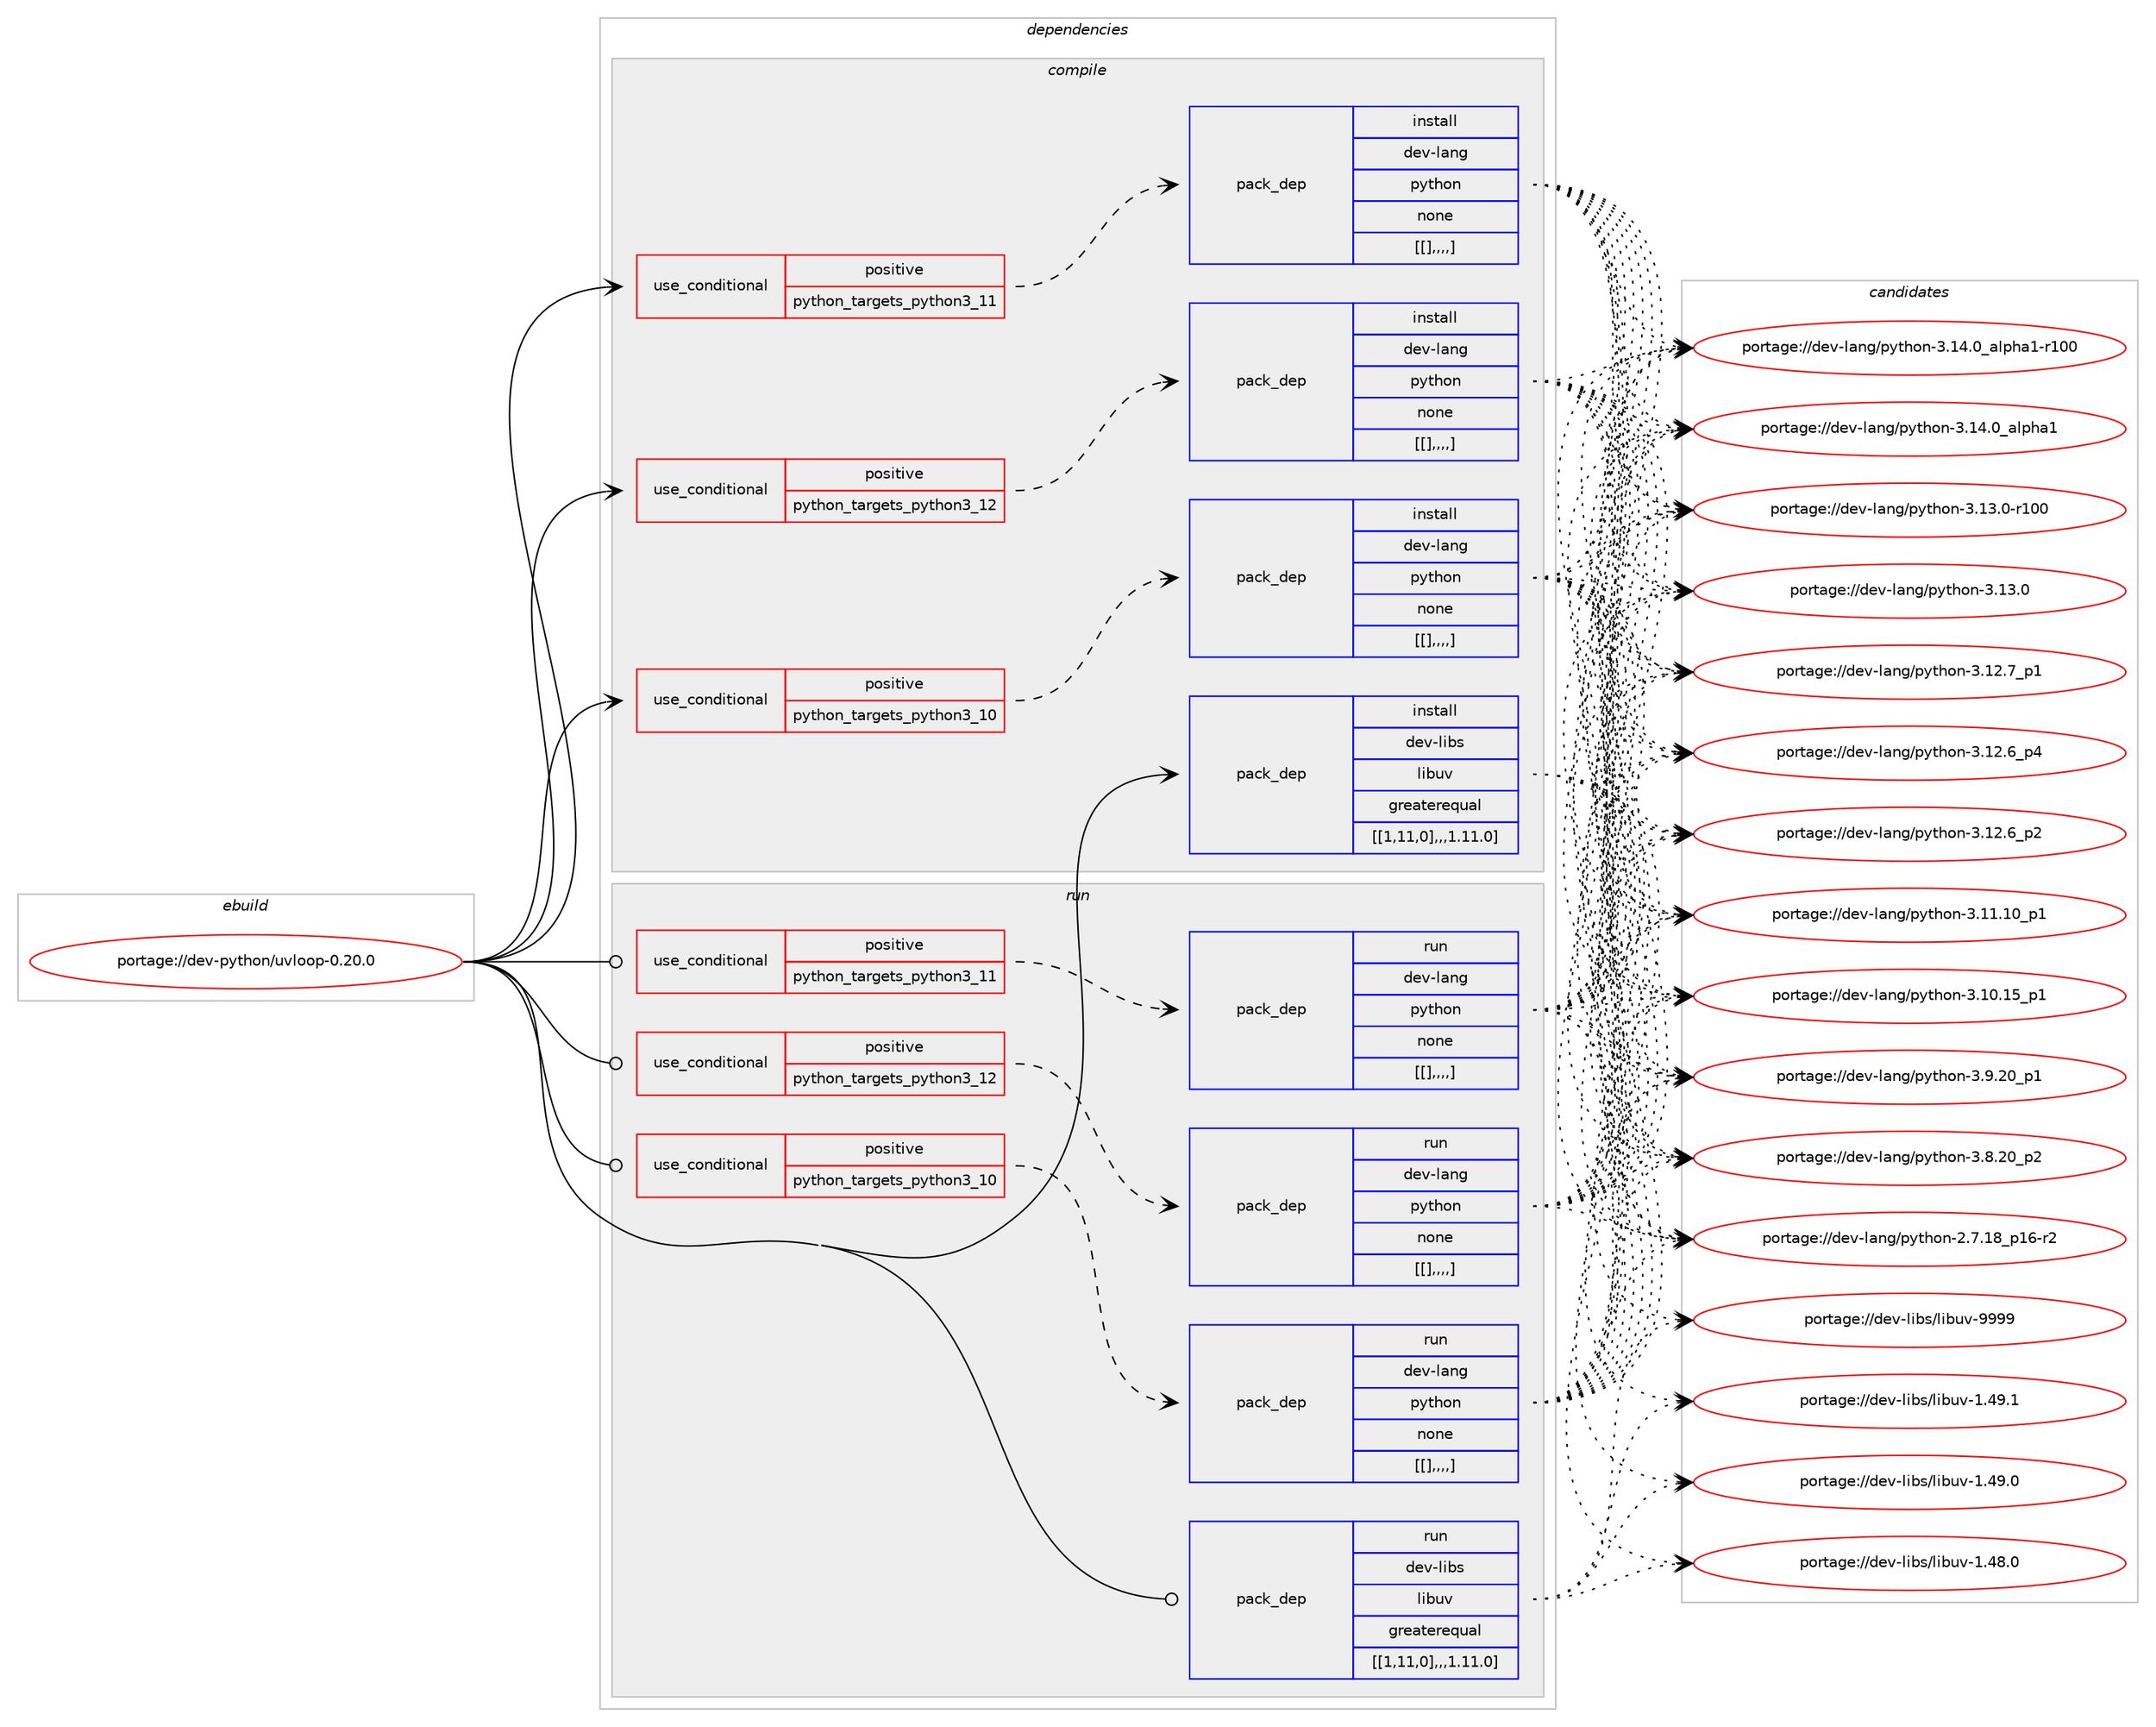 digraph prolog {

# *************
# Graph options
# *************

newrank=true;
concentrate=true;
compound=true;
graph [rankdir=LR,fontname=Helvetica,fontsize=10,ranksep=1.5];#, ranksep=2.5, nodesep=0.2];
edge  [arrowhead=vee];
node  [fontname=Helvetica,fontsize=10];

# **********
# The ebuild
# **********

subgraph cluster_leftcol {
color=gray;
label=<<i>ebuild</i>>;
id [label="portage://dev-python/uvloop-0.20.0", color=red, width=4, href="../dev-python/uvloop-0.20.0.svg"];
}

# ****************
# The dependencies
# ****************

subgraph cluster_midcol {
color=gray;
label=<<i>dependencies</i>>;
subgraph cluster_compile {
fillcolor="#eeeeee";
style=filled;
label=<<i>compile</i>>;
subgraph cond43955 {
dependency174348 [label=<<TABLE BORDER="0" CELLBORDER="1" CELLSPACING="0" CELLPADDING="4"><TR><TD ROWSPAN="3" CELLPADDING="10">use_conditional</TD></TR><TR><TD>positive</TD></TR><TR><TD>python_targets_python3_10</TD></TR></TABLE>>, shape=none, color=red];
subgraph pack129046 {
dependency174351 [label=<<TABLE BORDER="0" CELLBORDER="1" CELLSPACING="0" CELLPADDING="4" WIDTH="220"><TR><TD ROWSPAN="6" CELLPADDING="30">pack_dep</TD></TR><TR><TD WIDTH="110">install</TD></TR><TR><TD>dev-lang</TD></TR><TR><TD>python</TD></TR><TR><TD>none</TD></TR><TR><TD>[[],,,,]</TD></TR></TABLE>>, shape=none, color=blue];
}
dependency174348:e -> dependency174351:w [weight=20,style="dashed",arrowhead="vee"];
}
id:e -> dependency174348:w [weight=20,style="solid",arrowhead="vee"];
subgraph cond43974 {
dependency174390 [label=<<TABLE BORDER="0" CELLBORDER="1" CELLSPACING="0" CELLPADDING="4"><TR><TD ROWSPAN="3" CELLPADDING="10">use_conditional</TD></TR><TR><TD>positive</TD></TR><TR><TD>python_targets_python3_11</TD></TR></TABLE>>, shape=none, color=red];
subgraph pack129069 {
dependency174454 [label=<<TABLE BORDER="0" CELLBORDER="1" CELLSPACING="0" CELLPADDING="4" WIDTH="220"><TR><TD ROWSPAN="6" CELLPADDING="30">pack_dep</TD></TR><TR><TD WIDTH="110">install</TD></TR><TR><TD>dev-lang</TD></TR><TR><TD>python</TD></TR><TR><TD>none</TD></TR><TR><TD>[[],,,,]</TD></TR></TABLE>>, shape=none, color=blue];
}
dependency174390:e -> dependency174454:w [weight=20,style="dashed",arrowhead="vee"];
}
id:e -> dependency174390:w [weight=20,style="solid",arrowhead="vee"];
subgraph cond44011 {
dependency174524 [label=<<TABLE BORDER="0" CELLBORDER="1" CELLSPACING="0" CELLPADDING="4"><TR><TD ROWSPAN="3" CELLPADDING="10">use_conditional</TD></TR><TR><TD>positive</TD></TR><TR><TD>python_targets_python3_12</TD></TR></TABLE>>, shape=none, color=red];
subgraph pack129150 {
dependency174531 [label=<<TABLE BORDER="0" CELLBORDER="1" CELLSPACING="0" CELLPADDING="4" WIDTH="220"><TR><TD ROWSPAN="6" CELLPADDING="30">pack_dep</TD></TR><TR><TD WIDTH="110">install</TD></TR><TR><TD>dev-lang</TD></TR><TR><TD>python</TD></TR><TR><TD>none</TD></TR><TR><TD>[[],,,,]</TD></TR></TABLE>>, shape=none, color=blue];
}
dependency174524:e -> dependency174531:w [weight=20,style="dashed",arrowhead="vee"];
}
id:e -> dependency174524:w [weight=20,style="solid",arrowhead="vee"];
subgraph pack129174 {
dependency174573 [label=<<TABLE BORDER="0" CELLBORDER="1" CELLSPACING="0" CELLPADDING="4" WIDTH="220"><TR><TD ROWSPAN="6" CELLPADDING="30">pack_dep</TD></TR><TR><TD WIDTH="110">install</TD></TR><TR><TD>dev-libs</TD></TR><TR><TD>libuv</TD></TR><TR><TD>greaterequal</TD></TR><TR><TD>[[1,11,0],,,1.11.0]</TD></TR></TABLE>>, shape=none, color=blue];
}
id:e -> dependency174573:w [weight=20,style="solid",arrowhead="vee"];
}
subgraph cluster_compileandrun {
fillcolor="#eeeeee";
style=filled;
label=<<i>compile and run</i>>;
}
subgraph cluster_run {
fillcolor="#eeeeee";
style=filled;
label=<<i>run</i>>;
subgraph cond44050 {
dependency174611 [label=<<TABLE BORDER="0" CELLBORDER="1" CELLSPACING="0" CELLPADDING="4"><TR><TD ROWSPAN="3" CELLPADDING="10">use_conditional</TD></TR><TR><TD>positive</TD></TR><TR><TD>python_targets_python3_10</TD></TR></TABLE>>, shape=none, color=red];
subgraph pack129199 {
dependency174623 [label=<<TABLE BORDER="0" CELLBORDER="1" CELLSPACING="0" CELLPADDING="4" WIDTH="220"><TR><TD ROWSPAN="6" CELLPADDING="30">pack_dep</TD></TR><TR><TD WIDTH="110">run</TD></TR><TR><TD>dev-lang</TD></TR><TR><TD>python</TD></TR><TR><TD>none</TD></TR><TR><TD>[[],,,,]</TD></TR></TABLE>>, shape=none, color=blue];
}
dependency174611:e -> dependency174623:w [weight=20,style="dashed",arrowhead="vee"];
}
id:e -> dependency174611:w [weight=20,style="solid",arrowhead="odot"];
subgraph cond44078 {
dependency174651 [label=<<TABLE BORDER="0" CELLBORDER="1" CELLSPACING="0" CELLPADDING="4"><TR><TD ROWSPAN="3" CELLPADDING="10">use_conditional</TD></TR><TR><TD>positive</TD></TR><TR><TD>python_targets_python3_11</TD></TR></TABLE>>, shape=none, color=red];
subgraph pack129248 {
dependency174701 [label=<<TABLE BORDER="0" CELLBORDER="1" CELLSPACING="0" CELLPADDING="4" WIDTH="220"><TR><TD ROWSPAN="6" CELLPADDING="30">pack_dep</TD></TR><TR><TD WIDTH="110">run</TD></TR><TR><TD>dev-lang</TD></TR><TR><TD>python</TD></TR><TR><TD>none</TD></TR><TR><TD>[[],,,,]</TD></TR></TABLE>>, shape=none, color=blue];
}
dependency174651:e -> dependency174701:w [weight=20,style="dashed",arrowhead="vee"];
}
id:e -> dependency174651:w [weight=20,style="solid",arrowhead="odot"];
subgraph cond44110 {
dependency174721 [label=<<TABLE BORDER="0" CELLBORDER="1" CELLSPACING="0" CELLPADDING="4"><TR><TD ROWSPAN="3" CELLPADDING="10">use_conditional</TD></TR><TR><TD>positive</TD></TR><TR><TD>python_targets_python3_12</TD></TR></TABLE>>, shape=none, color=red];
subgraph pack129328 {
dependency174838 [label=<<TABLE BORDER="0" CELLBORDER="1" CELLSPACING="0" CELLPADDING="4" WIDTH="220"><TR><TD ROWSPAN="6" CELLPADDING="30">pack_dep</TD></TR><TR><TD WIDTH="110">run</TD></TR><TR><TD>dev-lang</TD></TR><TR><TD>python</TD></TR><TR><TD>none</TD></TR><TR><TD>[[],,,,]</TD></TR></TABLE>>, shape=none, color=blue];
}
dependency174721:e -> dependency174838:w [weight=20,style="dashed",arrowhead="vee"];
}
id:e -> dependency174721:w [weight=20,style="solid",arrowhead="odot"];
subgraph pack129437 {
dependency175033 [label=<<TABLE BORDER="0" CELLBORDER="1" CELLSPACING="0" CELLPADDING="4" WIDTH="220"><TR><TD ROWSPAN="6" CELLPADDING="30">pack_dep</TD></TR><TR><TD WIDTH="110">run</TD></TR><TR><TD>dev-libs</TD></TR><TR><TD>libuv</TD></TR><TR><TD>greaterequal</TD></TR><TR><TD>[[1,11,0],,,1.11.0]</TD></TR></TABLE>>, shape=none, color=blue];
}
id:e -> dependency175033:w [weight=20,style="solid",arrowhead="odot"];
}
}

# **************
# The candidates
# **************

subgraph cluster_choices {
rank=same;
color=gray;
label=<<i>candidates</i>>;

subgraph choice129251 {
color=black;
nodesep=1;
choice100101118451089711010347112121116104111110455146495246489597108112104974945114494848 [label="portage://dev-lang/python-3.14.0_alpha1-r100", color=red, width=4,href="../dev-lang/python-3.14.0_alpha1-r100.svg"];
choice1001011184510897110103471121211161041111104551464952464895971081121049749 [label="portage://dev-lang/python-3.14.0_alpha1", color=red, width=4,href="../dev-lang/python-3.14.0_alpha1.svg"];
choice1001011184510897110103471121211161041111104551464951464845114494848 [label="portage://dev-lang/python-3.13.0-r100", color=red, width=4,href="../dev-lang/python-3.13.0-r100.svg"];
choice10010111845108971101034711212111610411111045514649514648 [label="portage://dev-lang/python-3.13.0", color=red, width=4,href="../dev-lang/python-3.13.0.svg"];
choice100101118451089711010347112121116104111110455146495046559511249 [label="portage://dev-lang/python-3.12.7_p1", color=red, width=4,href="../dev-lang/python-3.12.7_p1.svg"];
choice100101118451089711010347112121116104111110455146495046549511252 [label="portage://dev-lang/python-3.12.6_p4", color=red, width=4,href="../dev-lang/python-3.12.6_p4.svg"];
choice100101118451089711010347112121116104111110455146495046549511250 [label="portage://dev-lang/python-3.12.6_p2", color=red, width=4,href="../dev-lang/python-3.12.6_p2.svg"];
choice10010111845108971101034711212111610411111045514649494649489511249 [label="portage://dev-lang/python-3.11.10_p1", color=red, width=4,href="../dev-lang/python-3.11.10_p1.svg"];
choice10010111845108971101034711212111610411111045514649484649539511249 [label="portage://dev-lang/python-3.10.15_p1", color=red, width=4,href="../dev-lang/python-3.10.15_p1.svg"];
choice100101118451089711010347112121116104111110455146574650489511249 [label="portage://dev-lang/python-3.9.20_p1", color=red, width=4,href="../dev-lang/python-3.9.20_p1.svg"];
choice100101118451089711010347112121116104111110455146564650489511250 [label="portage://dev-lang/python-3.8.20_p2", color=red, width=4,href="../dev-lang/python-3.8.20_p2.svg"];
choice100101118451089711010347112121116104111110455046554649569511249544511450 [label="portage://dev-lang/python-2.7.18_p16-r2", color=red, width=4,href="../dev-lang/python-2.7.18_p16-r2.svg"];
dependency174351:e -> choice100101118451089711010347112121116104111110455146495246489597108112104974945114494848:w [style=dotted,weight="100"];
dependency174351:e -> choice1001011184510897110103471121211161041111104551464952464895971081121049749:w [style=dotted,weight="100"];
dependency174351:e -> choice1001011184510897110103471121211161041111104551464951464845114494848:w [style=dotted,weight="100"];
dependency174351:e -> choice10010111845108971101034711212111610411111045514649514648:w [style=dotted,weight="100"];
dependency174351:e -> choice100101118451089711010347112121116104111110455146495046559511249:w [style=dotted,weight="100"];
dependency174351:e -> choice100101118451089711010347112121116104111110455146495046549511252:w [style=dotted,weight="100"];
dependency174351:e -> choice100101118451089711010347112121116104111110455146495046549511250:w [style=dotted,weight="100"];
dependency174351:e -> choice10010111845108971101034711212111610411111045514649494649489511249:w [style=dotted,weight="100"];
dependency174351:e -> choice10010111845108971101034711212111610411111045514649484649539511249:w [style=dotted,weight="100"];
dependency174351:e -> choice100101118451089711010347112121116104111110455146574650489511249:w [style=dotted,weight="100"];
dependency174351:e -> choice100101118451089711010347112121116104111110455146564650489511250:w [style=dotted,weight="100"];
dependency174351:e -> choice100101118451089711010347112121116104111110455046554649569511249544511450:w [style=dotted,weight="100"];
}
subgraph choice129265 {
color=black;
nodesep=1;
choice100101118451089711010347112121116104111110455146495246489597108112104974945114494848 [label="portage://dev-lang/python-3.14.0_alpha1-r100", color=red, width=4,href="../dev-lang/python-3.14.0_alpha1-r100.svg"];
choice1001011184510897110103471121211161041111104551464952464895971081121049749 [label="portage://dev-lang/python-3.14.0_alpha1", color=red, width=4,href="../dev-lang/python-3.14.0_alpha1.svg"];
choice1001011184510897110103471121211161041111104551464951464845114494848 [label="portage://dev-lang/python-3.13.0-r100", color=red, width=4,href="../dev-lang/python-3.13.0-r100.svg"];
choice10010111845108971101034711212111610411111045514649514648 [label="portage://dev-lang/python-3.13.0", color=red, width=4,href="../dev-lang/python-3.13.0.svg"];
choice100101118451089711010347112121116104111110455146495046559511249 [label="portage://dev-lang/python-3.12.7_p1", color=red, width=4,href="../dev-lang/python-3.12.7_p1.svg"];
choice100101118451089711010347112121116104111110455146495046549511252 [label="portage://dev-lang/python-3.12.6_p4", color=red, width=4,href="../dev-lang/python-3.12.6_p4.svg"];
choice100101118451089711010347112121116104111110455146495046549511250 [label="portage://dev-lang/python-3.12.6_p2", color=red, width=4,href="../dev-lang/python-3.12.6_p2.svg"];
choice10010111845108971101034711212111610411111045514649494649489511249 [label="portage://dev-lang/python-3.11.10_p1", color=red, width=4,href="../dev-lang/python-3.11.10_p1.svg"];
choice10010111845108971101034711212111610411111045514649484649539511249 [label="portage://dev-lang/python-3.10.15_p1", color=red, width=4,href="../dev-lang/python-3.10.15_p1.svg"];
choice100101118451089711010347112121116104111110455146574650489511249 [label="portage://dev-lang/python-3.9.20_p1", color=red, width=4,href="../dev-lang/python-3.9.20_p1.svg"];
choice100101118451089711010347112121116104111110455146564650489511250 [label="portage://dev-lang/python-3.8.20_p2", color=red, width=4,href="../dev-lang/python-3.8.20_p2.svg"];
choice100101118451089711010347112121116104111110455046554649569511249544511450 [label="portage://dev-lang/python-2.7.18_p16-r2", color=red, width=4,href="../dev-lang/python-2.7.18_p16-r2.svg"];
dependency174454:e -> choice100101118451089711010347112121116104111110455146495246489597108112104974945114494848:w [style=dotted,weight="100"];
dependency174454:e -> choice1001011184510897110103471121211161041111104551464952464895971081121049749:w [style=dotted,weight="100"];
dependency174454:e -> choice1001011184510897110103471121211161041111104551464951464845114494848:w [style=dotted,weight="100"];
dependency174454:e -> choice10010111845108971101034711212111610411111045514649514648:w [style=dotted,weight="100"];
dependency174454:e -> choice100101118451089711010347112121116104111110455146495046559511249:w [style=dotted,weight="100"];
dependency174454:e -> choice100101118451089711010347112121116104111110455146495046549511252:w [style=dotted,weight="100"];
dependency174454:e -> choice100101118451089711010347112121116104111110455146495046549511250:w [style=dotted,weight="100"];
dependency174454:e -> choice10010111845108971101034711212111610411111045514649494649489511249:w [style=dotted,weight="100"];
dependency174454:e -> choice10010111845108971101034711212111610411111045514649484649539511249:w [style=dotted,weight="100"];
dependency174454:e -> choice100101118451089711010347112121116104111110455146574650489511249:w [style=dotted,weight="100"];
dependency174454:e -> choice100101118451089711010347112121116104111110455146564650489511250:w [style=dotted,weight="100"];
dependency174454:e -> choice100101118451089711010347112121116104111110455046554649569511249544511450:w [style=dotted,weight="100"];
}
subgraph choice129271 {
color=black;
nodesep=1;
choice100101118451089711010347112121116104111110455146495246489597108112104974945114494848 [label="portage://dev-lang/python-3.14.0_alpha1-r100", color=red, width=4,href="../dev-lang/python-3.14.0_alpha1-r100.svg"];
choice1001011184510897110103471121211161041111104551464952464895971081121049749 [label="portage://dev-lang/python-3.14.0_alpha1", color=red, width=4,href="../dev-lang/python-3.14.0_alpha1.svg"];
choice1001011184510897110103471121211161041111104551464951464845114494848 [label="portage://dev-lang/python-3.13.0-r100", color=red, width=4,href="../dev-lang/python-3.13.0-r100.svg"];
choice10010111845108971101034711212111610411111045514649514648 [label="portage://dev-lang/python-3.13.0", color=red, width=4,href="../dev-lang/python-3.13.0.svg"];
choice100101118451089711010347112121116104111110455146495046559511249 [label="portage://dev-lang/python-3.12.7_p1", color=red, width=4,href="../dev-lang/python-3.12.7_p1.svg"];
choice100101118451089711010347112121116104111110455146495046549511252 [label="portage://dev-lang/python-3.12.6_p4", color=red, width=4,href="../dev-lang/python-3.12.6_p4.svg"];
choice100101118451089711010347112121116104111110455146495046549511250 [label="portage://dev-lang/python-3.12.6_p2", color=red, width=4,href="../dev-lang/python-3.12.6_p2.svg"];
choice10010111845108971101034711212111610411111045514649494649489511249 [label="portage://dev-lang/python-3.11.10_p1", color=red, width=4,href="../dev-lang/python-3.11.10_p1.svg"];
choice10010111845108971101034711212111610411111045514649484649539511249 [label="portage://dev-lang/python-3.10.15_p1", color=red, width=4,href="../dev-lang/python-3.10.15_p1.svg"];
choice100101118451089711010347112121116104111110455146574650489511249 [label="portage://dev-lang/python-3.9.20_p1", color=red, width=4,href="../dev-lang/python-3.9.20_p1.svg"];
choice100101118451089711010347112121116104111110455146564650489511250 [label="portage://dev-lang/python-3.8.20_p2", color=red, width=4,href="../dev-lang/python-3.8.20_p2.svg"];
choice100101118451089711010347112121116104111110455046554649569511249544511450 [label="portage://dev-lang/python-2.7.18_p16-r2", color=red, width=4,href="../dev-lang/python-2.7.18_p16-r2.svg"];
dependency174531:e -> choice100101118451089711010347112121116104111110455146495246489597108112104974945114494848:w [style=dotted,weight="100"];
dependency174531:e -> choice1001011184510897110103471121211161041111104551464952464895971081121049749:w [style=dotted,weight="100"];
dependency174531:e -> choice1001011184510897110103471121211161041111104551464951464845114494848:w [style=dotted,weight="100"];
dependency174531:e -> choice10010111845108971101034711212111610411111045514649514648:w [style=dotted,weight="100"];
dependency174531:e -> choice100101118451089711010347112121116104111110455146495046559511249:w [style=dotted,weight="100"];
dependency174531:e -> choice100101118451089711010347112121116104111110455146495046549511252:w [style=dotted,weight="100"];
dependency174531:e -> choice100101118451089711010347112121116104111110455146495046549511250:w [style=dotted,weight="100"];
dependency174531:e -> choice10010111845108971101034711212111610411111045514649494649489511249:w [style=dotted,weight="100"];
dependency174531:e -> choice10010111845108971101034711212111610411111045514649484649539511249:w [style=dotted,weight="100"];
dependency174531:e -> choice100101118451089711010347112121116104111110455146574650489511249:w [style=dotted,weight="100"];
dependency174531:e -> choice100101118451089711010347112121116104111110455146564650489511250:w [style=dotted,weight="100"];
dependency174531:e -> choice100101118451089711010347112121116104111110455046554649569511249544511450:w [style=dotted,weight="100"];
}
subgraph choice129277 {
color=black;
nodesep=1;
choice100101118451081059811547108105981171184557575757 [label="portage://dev-libs/libuv-9999", color=red, width=4,href="../dev-libs/libuv-9999.svg"];
choice1001011184510810598115471081059811711845494652574649 [label="portage://dev-libs/libuv-1.49.1", color=red, width=4,href="../dev-libs/libuv-1.49.1.svg"];
choice1001011184510810598115471081059811711845494652574648 [label="portage://dev-libs/libuv-1.49.0", color=red, width=4,href="../dev-libs/libuv-1.49.0.svg"];
choice1001011184510810598115471081059811711845494652564648 [label="portage://dev-libs/libuv-1.48.0", color=red, width=4,href="../dev-libs/libuv-1.48.0.svg"];
dependency174573:e -> choice100101118451081059811547108105981171184557575757:w [style=dotted,weight="100"];
dependency174573:e -> choice1001011184510810598115471081059811711845494652574649:w [style=dotted,weight="100"];
dependency174573:e -> choice1001011184510810598115471081059811711845494652574648:w [style=dotted,weight="100"];
dependency174573:e -> choice1001011184510810598115471081059811711845494652564648:w [style=dotted,weight="100"];
}
subgraph choice129281 {
color=black;
nodesep=1;
choice100101118451089711010347112121116104111110455146495246489597108112104974945114494848 [label="portage://dev-lang/python-3.14.0_alpha1-r100", color=red, width=4,href="../dev-lang/python-3.14.0_alpha1-r100.svg"];
choice1001011184510897110103471121211161041111104551464952464895971081121049749 [label="portage://dev-lang/python-3.14.0_alpha1", color=red, width=4,href="../dev-lang/python-3.14.0_alpha1.svg"];
choice1001011184510897110103471121211161041111104551464951464845114494848 [label="portage://dev-lang/python-3.13.0-r100", color=red, width=4,href="../dev-lang/python-3.13.0-r100.svg"];
choice10010111845108971101034711212111610411111045514649514648 [label="portage://dev-lang/python-3.13.0", color=red, width=4,href="../dev-lang/python-3.13.0.svg"];
choice100101118451089711010347112121116104111110455146495046559511249 [label="portage://dev-lang/python-3.12.7_p1", color=red, width=4,href="../dev-lang/python-3.12.7_p1.svg"];
choice100101118451089711010347112121116104111110455146495046549511252 [label="portage://dev-lang/python-3.12.6_p4", color=red, width=4,href="../dev-lang/python-3.12.6_p4.svg"];
choice100101118451089711010347112121116104111110455146495046549511250 [label="portage://dev-lang/python-3.12.6_p2", color=red, width=4,href="../dev-lang/python-3.12.6_p2.svg"];
choice10010111845108971101034711212111610411111045514649494649489511249 [label="portage://dev-lang/python-3.11.10_p1", color=red, width=4,href="../dev-lang/python-3.11.10_p1.svg"];
choice10010111845108971101034711212111610411111045514649484649539511249 [label="portage://dev-lang/python-3.10.15_p1", color=red, width=4,href="../dev-lang/python-3.10.15_p1.svg"];
choice100101118451089711010347112121116104111110455146574650489511249 [label="portage://dev-lang/python-3.9.20_p1", color=red, width=4,href="../dev-lang/python-3.9.20_p1.svg"];
choice100101118451089711010347112121116104111110455146564650489511250 [label="portage://dev-lang/python-3.8.20_p2", color=red, width=4,href="../dev-lang/python-3.8.20_p2.svg"];
choice100101118451089711010347112121116104111110455046554649569511249544511450 [label="portage://dev-lang/python-2.7.18_p16-r2", color=red, width=4,href="../dev-lang/python-2.7.18_p16-r2.svg"];
dependency174623:e -> choice100101118451089711010347112121116104111110455146495246489597108112104974945114494848:w [style=dotted,weight="100"];
dependency174623:e -> choice1001011184510897110103471121211161041111104551464952464895971081121049749:w [style=dotted,weight="100"];
dependency174623:e -> choice1001011184510897110103471121211161041111104551464951464845114494848:w [style=dotted,weight="100"];
dependency174623:e -> choice10010111845108971101034711212111610411111045514649514648:w [style=dotted,weight="100"];
dependency174623:e -> choice100101118451089711010347112121116104111110455146495046559511249:w [style=dotted,weight="100"];
dependency174623:e -> choice100101118451089711010347112121116104111110455146495046549511252:w [style=dotted,weight="100"];
dependency174623:e -> choice100101118451089711010347112121116104111110455146495046549511250:w [style=dotted,weight="100"];
dependency174623:e -> choice10010111845108971101034711212111610411111045514649494649489511249:w [style=dotted,weight="100"];
dependency174623:e -> choice10010111845108971101034711212111610411111045514649484649539511249:w [style=dotted,weight="100"];
dependency174623:e -> choice100101118451089711010347112121116104111110455146574650489511249:w [style=dotted,weight="100"];
dependency174623:e -> choice100101118451089711010347112121116104111110455146564650489511250:w [style=dotted,weight="100"];
dependency174623:e -> choice100101118451089711010347112121116104111110455046554649569511249544511450:w [style=dotted,weight="100"];
}
subgraph choice129324 {
color=black;
nodesep=1;
choice100101118451089711010347112121116104111110455146495246489597108112104974945114494848 [label="portage://dev-lang/python-3.14.0_alpha1-r100", color=red, width=4,href="../dev-lang/python-3.14.0_alpha1-r100.svg"];
choice1001011184510897110103471121211161041111104551464952464895971081121049749 [label="portage://dev-lang/python-3.14.0_alpha1", color=red, width=4,href="../dev-lang/python-3.14.0_alpha1.svg"];
choice1001011184510897110103471121211161041111104551464951464845114494848 [label="portage://dev-lang/python-3.13.0-r100", color=red, width=4,href="../dev-lang/python-3.13.0-r100.svg"];
choice10010111845108971101034711212111610411111045514649514648 [label="portage://dev-lang/python-3.13.0", color=red, width=4,href="../dev-lang/python-3.13.0.svg"];
choice100101118451089711010347112121116104111110455146495046559511249 [label="portage://dev-lang/python-3.12.7_p1", color=red, width=4,href="../dev-lang/python-3.12.7_p1.svg"];
choice100101118451089711010347112121116104111110455146495046549511252 [label="portage://dev-lang/python-3.12.6_p4", color=red, width=4,href="../dev-lang/python-3.12.6_p4.svg"];
choice100101118451089711010347112121116104111110455146495046549511250 [label="portage://dev-lang/python-3.12.6_p2", color=red, width=4,href="../dev-lang/python-3.12.6_p2.svg"];
choice10010111845108971101034711212111610411111045514649494649489511249 [label="portage://dev-lang/python-3.11.10_p1", color=red, width=4,href="../dev-lang/python-3.11.10_p1.svg"];
choice10010111845108971101034711212111610411111045514649484649539511249 [label="portage://dev-lang/python-3.10.15_p1", color=red, width=4,href="../dev-lang/python-3.10.15_p1.svg"];
choice100101118451089711010347112121116104111110455146574650489511249 [label="portage://dev-lang/python-3.9.20_p1", color=red, width=4,href="../dev-lang/python-3.9.20_p1.svg"];
choice100101118451089711010347112121116104111110455146564650489511250 [label="portage://dev-lang/python-3.8.20_p2", color=red, width=4,href="../dev-lang/python-3.8.20_p2.svg"];
choice100101118451089711010347112121116104111110455046554649569511249544511450 [label="portage://dev-lang/python-2.7.18_p16-r2", color=red, width=4,href="../dev-lang/python-2.7.18_p16-r2.svg"];
dependency174701:e -> choice100101118451089711010347112121116104111110455146495246489597108112104974945114494848:w [style=dotted,weight="100"];
dependency174701:e -> choice1001011184510897110103471121211161041111104551464952464895971081121049749:w [style=dotted,weight="100"];
dependency174701:e -> choice1001011184510897110103471121211161041111104551464951464845114494848:w [style=dotted,weight="100"];
dependency174701:e -> choice10010111845108971101034711212111610411111045514649514648:w [style=dotted,weight="100"];
dependency174701:e -> choice100101118451089711010347112121116104111110455146495046559511249:w [style=dotted,weight="100"];
dependency174701:e -> choice100101118451089711010347112121116104111110455146495046549511252:w [style=dotted,weight="100"];
dependency174701:e -> choice100101118451089711010347112121116104111110455146495046549511250:w [style=dotted,weight="100"];
dependency174701:e -> choice10010111845108971101034711212111610411111045514649494649489511249:w [style=dotted,weight="100"];
dependency174701:e -> choice10010111845108971101034711212111610411111045514649484649539511249:w [style=dotted,weight="100"];
dependency174701:e -> choice100101118451089711010347112121116104111110455146574650489511249:w [style=dotted,weight="100"];
dependency174701:e -> choice100101118451089711010347112121116104111110455146564650489511250:w [style=dotted,weight="100"];
dependency174701:e -> choice100101118451089711010347112121116104111110455046554649569511249544511450:w [style=dotted,weight="100"];
}
subgraph choice129379 {
color=black;
nodesep=1;
choice100101118451089711010347112121116104111110455146495246489597108112104974945114494848 [label="portage://dev-lang/python-3.14.0_alpha1-r100", color=red, width=4,href="../dev-lang/python-3.14.0_alpha1-r100.svg"];
choice1001011184510897110103471121211161041111104551464952464895971081121049749 [label="portage://dev-lang/python-3.14.0_alpha1", color=red, width=4,href="../dev-lang/python-3.14.0_alpha1.svg"];
choice1001011184510897110103471121211161041111104551464951464845114494848 [label="portage://dev-lang/python-3.13.0-r100", color=red, width=4,href="../dev-lang/python-3.13.0-r100.svg"];
choice10010111845108971101034711212111610411111045514649514648 [label="portage://dev-lang/python-3.13.0", color=red, width=4,href="../dev-lang/python-3.13.0.svg"];
choice100101118451089711010347112121116104111110455146495046559511249 [label="portage://dev-lang/python-3.12.7_p1", color=red, width=4,href="../dev-lang/python-3.12.7_p1.svg"];
choice100101118451089711010347112121116104111110455146495046549511252 [label="portage://dev-lang/python-3.12.6_p4", color=red, width=4,href="../dev-lang/python-3.12.6_p4.svg"];
choice100101118451089711010347112121116104111110455146495046549511250 [label="portage://dev-lang/python-3.12.6_p2", color=red, width=4,href="../dev-lang/python-3.12.6_p2.svg"];
choice10010111845108971101034711212111610411111045514649494649489511249 [label="portage://dev-lang/python-3.11.10_p1", color=red, width=4,href="../dev-lang/python-3.11.10_p1.svg"];
choice10010111845108971101034711212111610411111045514649484649539511249 [label="portage://dev-lang/python-3.10.15_p1", color=red, width=4,href="../dev-lang/python-3.10.15_p1.svg"];
choice100101118451089711010347112121116104111110455146574650489511249 [label="portage://dev-lang/python-3.9.20_p1", color=red, width=4,href="../dev-lang/python-3.9.20_p1.svg"];
choice100101118451089711010347112121116104111110455146564650489511250 [label="portage://dev-lang/python-3.8.20_p2", color=red, width=4,href="../dev-lang/python-3.8.20_p2.svg"];
choice100101118451089711010347112121116104111110455046554649569511249544511450 [label="portage://dev-lang/python-2.7.18_p16-r2", color=red, width=4,href="../dev-lang/python-2.7.18_p16-r2.svg"];
dependency174838:e -> choice100101118451089711010347112121116104111110455146495246489597108112104974945114494848:w [style=dotted,weight="100"];
dependency174838:e -> choice1001011184510897110103471121211161041111104551464952464895971081121049749:w [style=dotted,weight="100"];
dependency174838:e -> choice1001011184510897110103471121211161041111104551464951464845114494848:w [style=dotted,weight="100"];
dependency174838:e -> choice10010111845108971101034711212111610411111045514649514648:w [style=dotted,weight="100"];
dependency174838:e -> choice100101118451089711010347112121116104111110455146495046559511249:w [style=dotted,weight="100"];
dependency174838:e -> choice100101118451089711010347112121116104111110455146495046549511252:w [style=dotted,weight="100"];
dependency174838:e -> choice100101118451089711010347112121116104111110455146495046549511250:w [style=dotted,weight="100"];
dependency174838:e -> choice10010111845108971101034711212111610411111045514649494649489511249:w [style=dotted,weight="100"];
dependency174838:e -> choice10010111845108971101034711212111610411111045514649484649539511249:w [style=dotted,weight="100"];
dependency174838:e -> choice100101118451089711010347112121116104111110455146574650489511249:w [style=dotted,weight="100"];
dependency174838:e -> choice100101118451089711010347112121116104111110455146564650489511250:w [style=dotted,weight="100"];
dependency174838:e -> choice100101118451089711010347112121116104111110455046554649569511249544511450:w [style=dotted,weight="100"];
}
subgraph choice129388 {
color=black;
nodesep=1;
choice100101118451081059811547108105981171184557575757 [label="portage://dev-libs/libuv-9999", color=red, width=4,href="../dev-libs/libuv-9999.svg"];
choice1001011184510810598115471081059811711845494652574649 [label="portage://dev-libs/libuv-1.49.1", color=red, width=4,href="../dev-libs/libuv-1.49.1.svg"];
choice1001011184510810598115471081059811711845494652574648 [label="portage://dev-libs/libuv-1.49.0", color=red, width=4,href="../dev-libs/libuv-1.49.0.svg"];
choice1001011184510810598115471081059811711845494652564648 [label="portage://dev-libs/libuv-1.48.0", color=red, width=4,href="../dev-libs/libuv-1.48.0.svg"];
dependency175033:e -> choice100101118451081059811547108105981171184557575757:w [style=dotted,weight="100"];
dependency175033:e -> choice1001011184510810598115471081059811711845494652574649:w [style=dotted,weight="100"];
dependency175033:e -> choice1001011184510810598115471081059811711845494652574648:w [style=dotted,weight="100"];
dependency175033:e -> choice1001011184510810598115471081059811711845494652564648:w [style=dotted,weight="100"];
}
}

}
